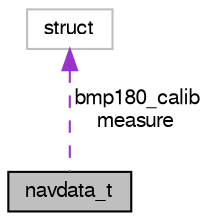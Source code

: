 digraph "navdata_t"
{
  edge [fontname="FreeSans",fontsize="10",labelfontname="FreeSans",labelfontsize="10"];
  node [fontname="FreeSans",fontsize="10",shape=record];
  Node1 [label="navdata_t",height=0.2,width=0.4,color="black", fillcolor="grey75", style="filled", fontcolor="black"];
  Node2 -> Node1 [dir="back",color="darkorchid3",fontsize="10",style="dashed",label=" bmp180_calib\nmeasure" ,fontname="FreeSans"];
  Node2 [label="struct",height=0.2,width=0.4,color="grey75", fillcolor="white", style="filled"];
}
